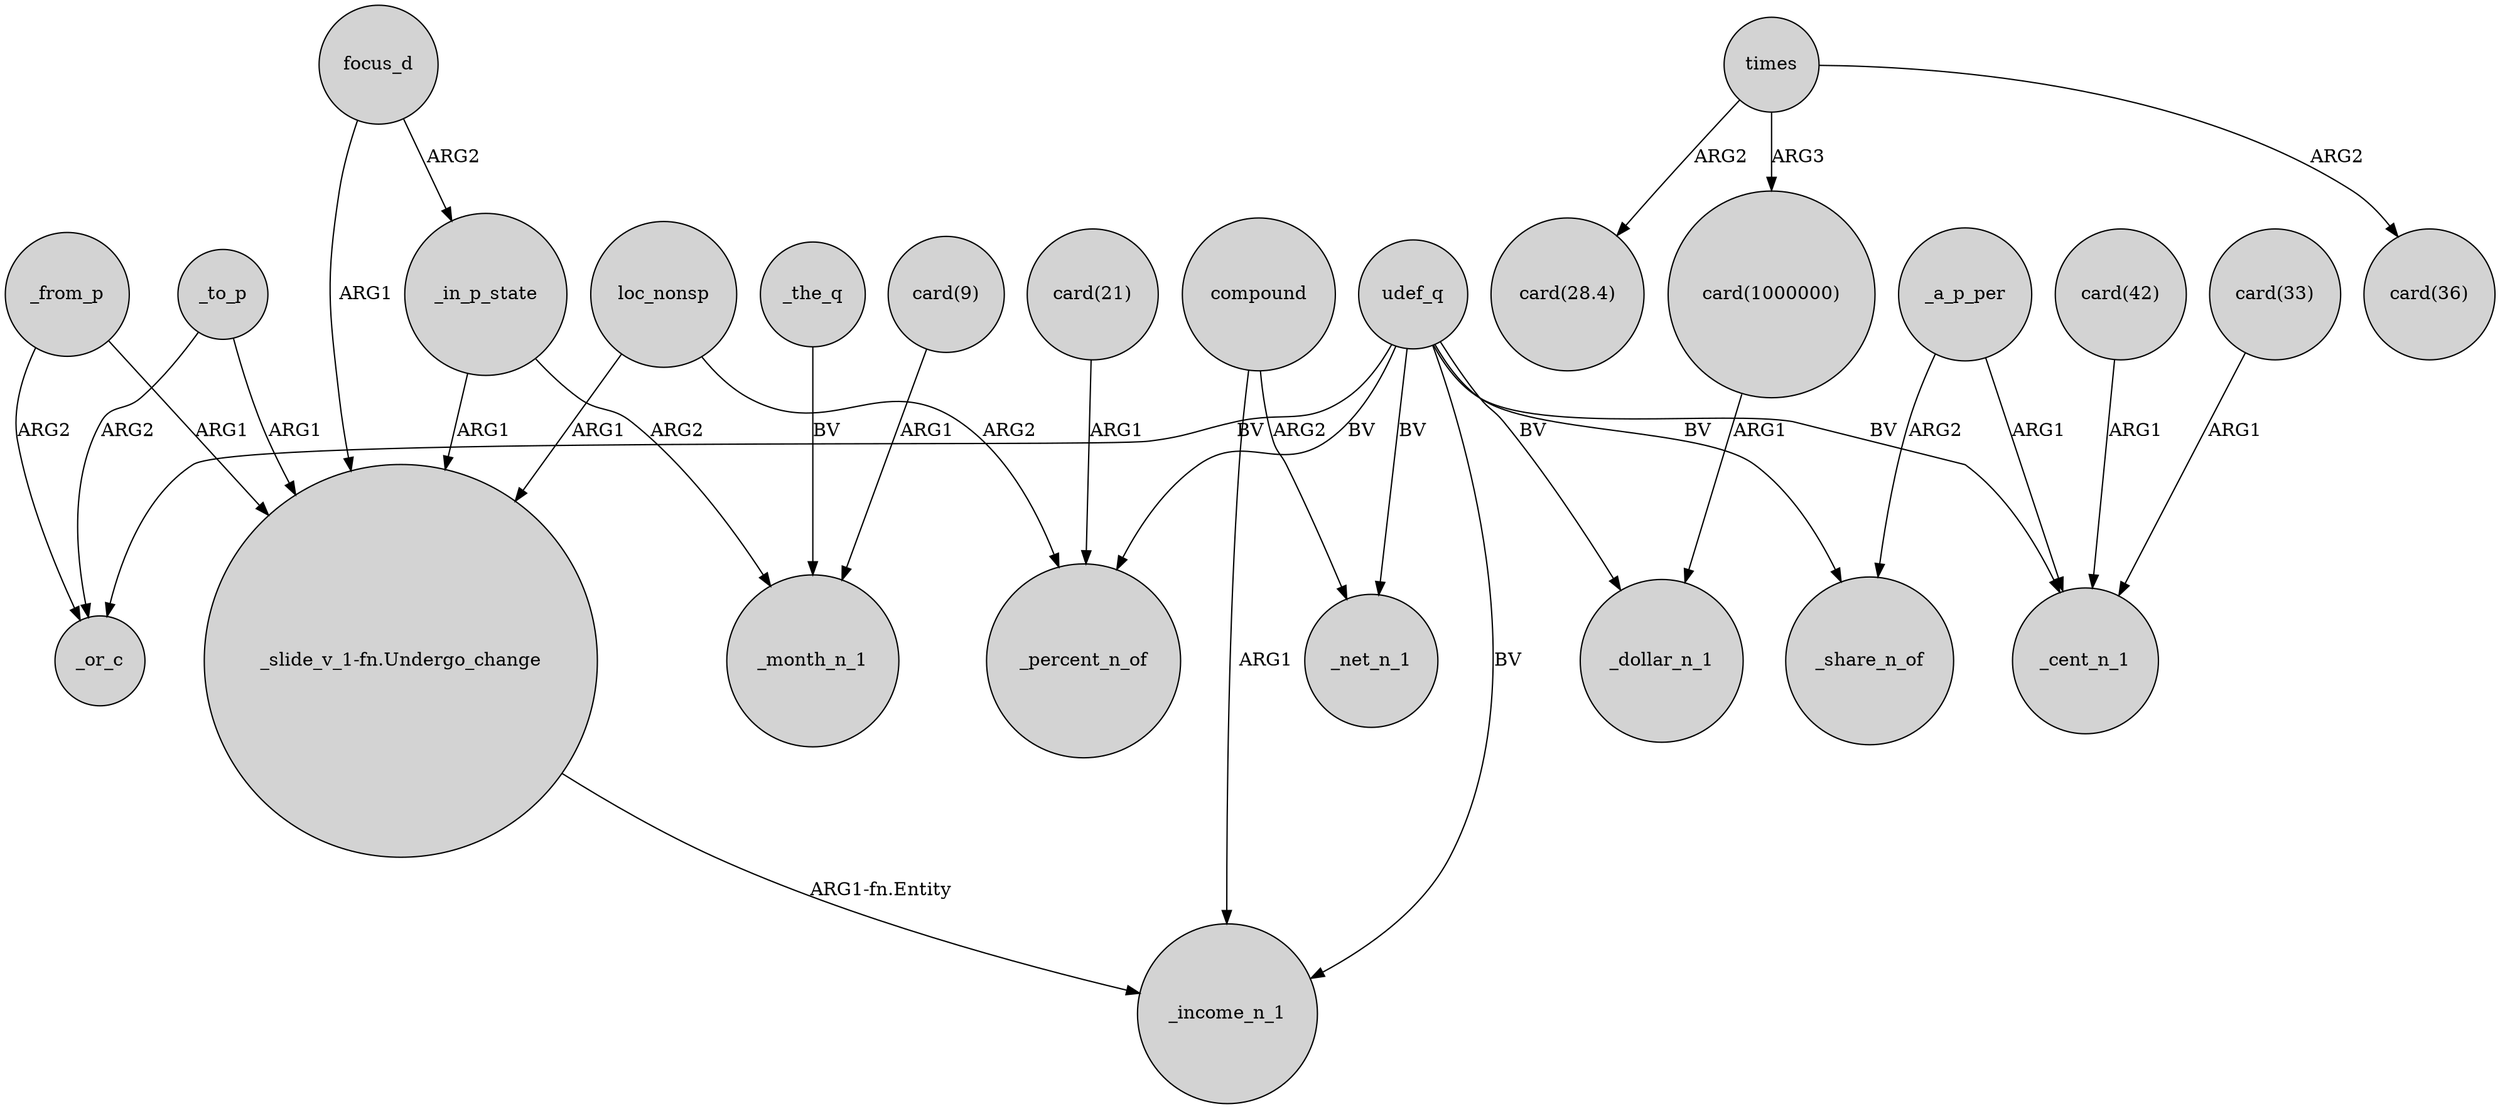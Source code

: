 digraph {
	node [shape=circle style=filled]
	_to_p -> _or_c [label=ARG2]
	focus_d -> _in_p_state [label=ARG2]
	compound -> _net_n_1 [label=ARG2]
	_a_p_per -> _cent_n_1 [label=ARG1]
	_to_p -> "_slide_v_1-fn.Undergo_change" [label=ARG1]
	_the_q -> _month_n_1 [label=BV]
	times -> "card(28.4)" [label=ARG2]
	times -> "card(36)" [label=ARG2]
	udef_q -> _income_n_1 [label=BV]
	"_slide_v_1-fn.Undergo_change" -> _income_n_1 [label="ARG1-fn.Entity"]
	times -> "card(1000000)" [label=ARG3]
	_in_p_state -> "_slide_v_1-fn.Undergo_change" [label=ARG1]
	udef_q -> _cent_n_1 [label=BV]
	udef_q -> _or_c [label=BV]
	"card(42)" -> _cent_n_1 [label=ARG1]
	"card(33)" -> _cent_n_1 [label=ARG1]
	compound -> _income_n_1 [label=ARG1]
	_a_p_per -> _share_n_of [label=ARG2]
	udef_q -> _percent_n_of [label=BV]
	loc_nonsp -> "_slide_v_1-fn.Undergo_change" [label=ARG1]
	udef_q -> _share_n_of [label=BV]
	udef_q -> _net_n_1 [label=BV]
	udef_q -> _dollar_n_1 [label=BV]
	"card(1000000)" -> _dollar_n_1 [label=ARG1]
	_from_p -> _or_c [label=ARG2]
	_in_p_state -> _month_n_1 [label=ARG2]
	focus_d -> "_slide_v_1-fn.Undergo_change" [label=ARG1]
	"card(9)" -> _month_n_1 [label=ARG1]
	"card(21)" -> _percent_n_of [label=ARG1]
	_from_p -> "_slide_v_1-fn.Undergo_change" [label=ARG1]
	loc_nonsp -> _percent_n_of [label=ARG2]
}
